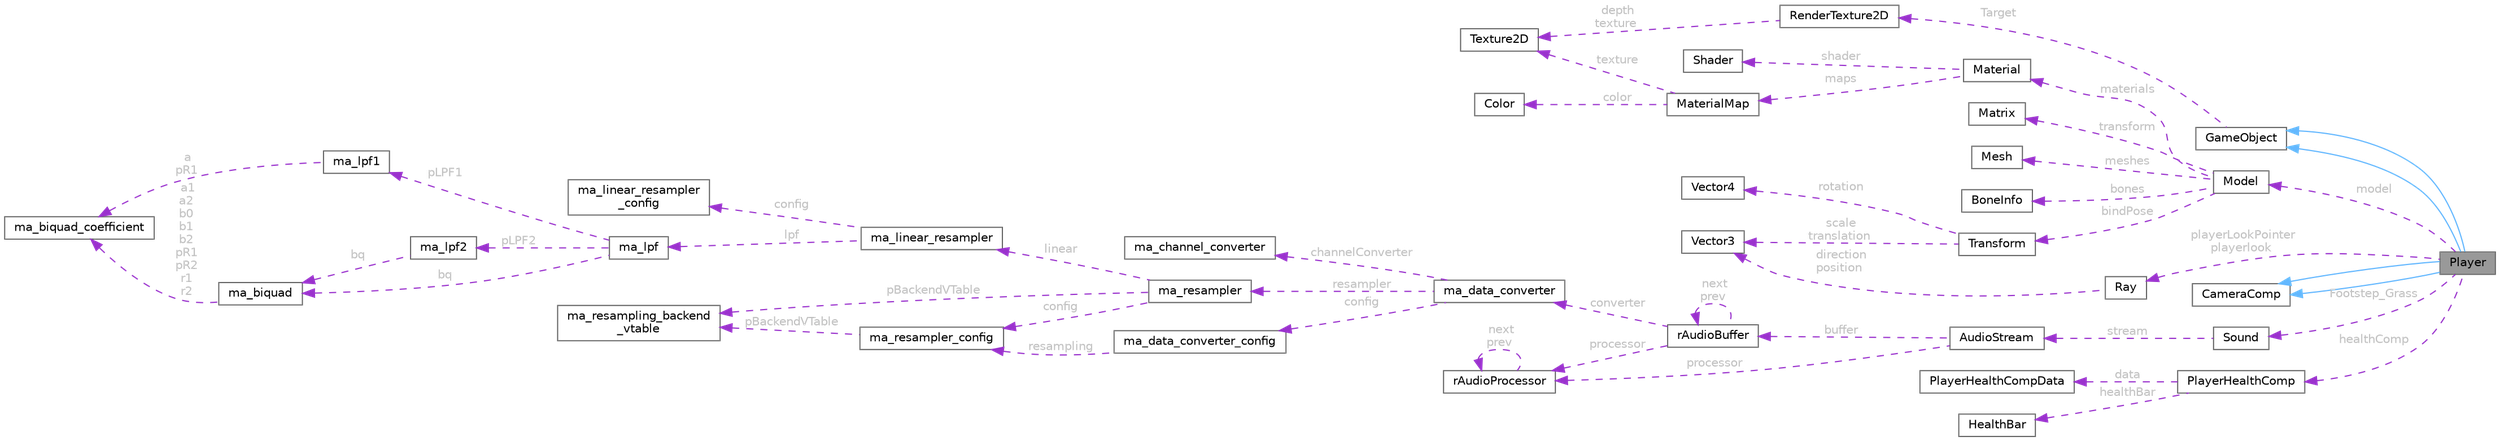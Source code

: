 digraph "Player"
{
 // LATEX_PDF_SIZE
  bgcolor="transparent";
  edge [fontname=Helvetica,fontsize=10,labelfontname=Helvetica,labelfontsize=10];
  node [fontname=Helvetica,fontsize=10,shape=box,height=0.2,width=0.4];
  rankdir="LR";
  Node1 [id="Node000001",label="Player",height=0.2,width=0.4,color="gray40", fillcolor="grey60", style="filled", fontcolor="black",tooltip=" "];
  Node2 -> Node1 [id="edge95_Node000001_Node000002",dir="back",color="steelblue1",style="solid",tooltip=" "];
  Node2 [id="Node000002",label="GameObject",height=0.2,width=0.4,color="gray40", fillcolor="white", style="filled",URL="$class_game_object.html",tooltip=" "];
  Node3 -> Node2 [id="edge96_Node000002_Node000003",dir="back",color="darkorchid3",style="dashed",tooltip=" ",label=" Target",fontcolor="grey" ];
  Node3 [id="Node000003",label="RenderTexture2D",height=0.2,width=0.4,color="gray40", fillcolor="white", style="filled",URL="$struct_render_texture2_d.html",tooltip=" "];
  Node4 -> Node3 [id="edge97_Node000003_Node000004",dir="back",color="darkorchid3",style="dashed",tooltip=" ",label=" depth\ntexture",fontcolor="grey" ];
  Node4 [id="Node000004",label="Texture2D",height=0.2,width=0.4,color="gray40", fillcolor="white", style="filled",URL="$struct_texture2_d.html",tooltip=" "];
  Node5 -> Node1 [id="edge98_Node000001_Node000005",dir="back",color="steelblue1",style="solid",tooltip=" "];
  Node5 [id="Node000005",label="CameraComp",height=0.2,width=0.4,color="gray40", fillcolor="white", style="filled",URL="$class_camera_comp.html",tooltip=" "];
  Node2 -> Node1 [id="edge99_Node000001_Node000002",dir="back",color="steelblue1",style="solid",tooltip=" "];
  Node5 -> Node1 [id="edge100_Node000001_Node000005",dir="back",color="steelblue1",style="solid",tooltip=" "];
  Node6 -> Node1 [id="edge101_Node000001_Node000006",dir="back",color="darkorchid3",style="dashed",tooltip=" ",label=" model",fontcolor="grey" ];
  Node6 [id="Node000006",label="Model",height=0.2,width=0.4,color="gray40", fillcolor="white", style="filled",URL="$struct_model.html",tooltip=" "];
  Node7 -> Node6 [id="edge102_Node000006_Node000007",dir="back",color="darkorchid3",style="dashed",tooltip=" ",label=" transform",fontcolor="grey" ];
  Node7 [id="Node000007",label="Matrix",height=0.2,width=0.4,color="gray40", fillcolor="white", style="filled",URL="$struct_matrix.html",tooltip=" "];
  Node8 -> Node6 [id="edge103_Node000006_Node000008",dir="back",color="darkorchid3",style="dashed",tooltip=" ",label=" meshes",fontcolor="grey" ];
  Node8 [id="Node000008",label="Mesh",height=0.2,width=0.4,color="gray40", fillcolor="white", style="filled",URL="$struct_mesh.html",tooltip=" "];
  Node9 -> Node6 [id="edge104_Node000006_Node000009",dir="back",color="darkorchid3",style="dashed",tooltip=" ",label=" materials",fontcolor="grey" ];
  Node9 [id="Node000009",label="Material",height=0.2,width=0.4,color="gray40", fillcolor="white", style="filled",URL="$struct_material.html",tooltip=" "];
  Node10 -> Node9 [id="edge105_Node000009_Node000010",dir="back",color="darkorchid3",style="dashed",tooltip=" ",label=" shader",fontcolor="grey" ];
  Node10 [id="Node000010",label="Shader",height=0.2,width=0.4,color="gray40", fillcolor="white", style="filled",URL="$struct_shader.html",tooltip=" "];
  Node11 -> Node9 [id="edge106_Node000009_Node000011",dir="back",color="darkorchid3",style="dashed",tooltip=" ",label=" maps",fontcolor="grey" ];
  Node11 [id="Node000011",label="MaterialMap",height=0.2,width=0.4,color="gray40", fillcolor="white", style="filled",URL="$struct_material_map.html",tooltip=" "];
  Node4 -> Node11 [id="edge107_Node000011_Node000004",dir="back",color="darkorchid3",style="dashed",tooltip=" ",label=" texture",fontcolor="grey" ];
  Node12 -> Node11 [id="edge108_Node000011_Node000012",dir="back",color="darkorchid3",style="dashed",tooltip=" ",label=" color",fontcolor="grey" ];
  Node12 [id="Node000012",label="Color",height=0.2,width=0.4,color="gray40", fillcolor="white", style="filled",URL="$struct_color.html",tooltip=" "];
  Node13 -> Node6 [id="edge109_Node000006_Node000013",dir="back",color="darkorchid3",style="dashed",tooltip=" ",label=" bones",fontcolor="grey" ];
  Node13 [id="Node000013",label="BoneInfo",height=0.2,width=0.4,color="gray40", fillcolor="white", style="filled",URL="$struct_bone_info.html",tooltip=" "];
  Node14 -> Node6 [id="edge110_Node000006_Node000014",dir="back",color="darkorchid3",style="dashed",tooltip=" ",label=" bindPose",fontcolor="grey" ];
  Node14 [id="Node000014",label="Transform",height=0.2,width=0.4,color="gray40", fillcolor="white", style="filled",URL="$struct_transform.html",tooltip=" "];
  Node15 -> Node14 [id="edge111_Node000014_Node000015",dir="back",color="darkorchid3",style="dashed",tooltip=" ",label=" scale\ntranslation",fontcolor="grey" ];
  Node15 [id="Node000015",label="Vector3",height=0.2,width=0.4,color="gray40", fillcolor="white", style="filled",URL="$struct_vector3.html",tooltip=" "];
  Node16 -> Node14 [id="edge112_Node000014_Node000016",dir="back",color="darkorchid3",style="dashed",tooltip=" ",label=" rotation",fontcolor="grey" ];
  Node16 [id="Node000016",label="Vector4",height=0.2,width=0.4,color="gray40", fillcolor="white", style="filled",URL="$struct_vector4.html",tooltip=" "];
  Node17 -> Node1 [id="edge113_Node000001_Node000017",dir="back",color="darkorchid3",style="dashed",tooltip=" ",label=" playerLookPointer\nplayerlook",fontcolor="grey" ];
  Node17 [id="Node000017",label="Ray",height=0.2,width=0.4,color="gray40", fillcolor="white", style="filled",URL="$struct_ray.html",tooltip=" "];
  Node15 -> Node17 [id="edge114_Node000017_Node000015",dir="back",color="darkorchid3",style="dashed",tooltip=" ",label=" direction\nposition",fontcolor="grey" ];
  Node18 -> Node1 [id="edge115_Node000001_Node000018",dir="back",color="darkorchid3",style="dashed",tooltip=" ",label=" Footstep_Grass",fontcolor="grey" ];
  Node18 [id="Node000018",label="Sound",height=0.2,width=0.4,color="gray40", fillcolor="white", style="filled",URL="$struct_sound.html",tooltip=" "];
  Node19 -> Node18 [id="edge116_Node000018_Node000019",dir="back",color="darkorchid3",style="dashed",tooltip=" ",label=" stream",fontcolor="grey" ];
  Node19 [id="Node000019",label="AudioStream",height=0.2,width=0.4,color="gray40", fillcolor="white", style="filled",URL="$struct_audio_stream.html",tooltip=" "];
  Node20 -> Node19 [id="edge117_Node000019_Node000020",dir="back",color="darkorchid3",style="dashed",tooltip=" ",label=" buffer",fontcolor="grey" ];
  Node20 [id="Node000020",label="rAudioBuffer",height=0.2,width=0.4,color="gray40", fillcolor="white", style="filled",URL="$structr_audio_buffer.html",tooltip=" "];
  Node21 -> Node20 [id="edge118_Node000020_Node000021",dir="back",color="darkorchid3",style="dashed",tooltip=" ",label=" converter",fontcolor="grey" ];
  Node21 [id="Node000021",label="ma_data_converter",height=0.2,width=0.4,color="gray40", fillcolor="white", style="filled",URL="$structma__data__converter.html",tooltip=" "];
  Node22 -> Node21 [id="edge119_Node000021_Node000022",dir="back",color="darkorchid3",style="dashed",tooltip=" ",label=" channelConverter",fontcolor="grey" ];
  Node22 [id="Node000022",label="ma_channel_converter",height=0.2,width=0.4,color="gray40", fillcolor="white", style="filled",URL="$structma__channel__converter.html",tooltip=" "];
  Node23 -> Node21 [id="edge120_Node000021_Node000023",dir="back",color="darkorchid3",style="dashed",tooltip=" ",label=" resampler",fontcolor="grey" ];
  Node23 [id="Node000023",label="ma_resampler",height=0.2,width=0.4,color="gray40", fillcolor="white", style="filled",URL="$structma__resampler.html",tooltip=" "];
  Node24 -> Node23 [id="edge121_Node000023_Node000024",dir="back",color="darkorchid3",style="dashed",tooltip=" ",label=" pBackendVTable",fontcolor="grey" ];
  Node24 [id="Node000024",label="ma_resampling_backend\l_vtable",height=0.2,width=0.4,color="gray40", fillcolor="white", style="filled",URL="$structma__resampling__backend__vtable.html",tooltip=" "];
  Node25 -> Node23 [id="edge122_Node000023_Node000025",dir="back",color="darkorchid3",style="dashed",tooltip=" ",label=" linear",fontcolor="grey" ];
  Node25 [id="Node000025",label="ma_linear_resampler",height=0.2,width=0.4,color="gray40", fillcolor="white", style="filled",URL="$structma__linear__resampler.html",tooltip=" "];
  Node26 -> Node25 [id="edge123_Node000025_Node000026",dir="back",color="darkorchid3",style="dashed",tooltip=" ",label=" config",fontcolor="grey" ];
  Node26 [id="Node000026",label="ma_linear_resampler\l_config",height=0.2,width=0.4,color="gray40", fillcolor="white", style="filled",URL="$structma__linear__resampler__config.html",tooltip=" "];
  Node27 -> Node25 [id="edge124_Node000025_Node000027",dir="back",color="darkorchid3",style="dashed",tooltip=" ",label=" lpf",fontcolor="grey" ];
  Node27 [id="Node000027",label="ma_lpf",height=0.2,width=0.4,color="gray40", fillcolor="white", style="filled",URL="$structma__lpf.html",tooltip=" "];
  Node28 -> Node27 [id="edge125_Node000027_Node000028",dir="back",color="darkorchid3",style="dashed",tooltip=" ",label=" pLPF1",fontcolor="grey" ];
  Node28 [id="Node000028",label="ma_lpf1",height=0.2,width=0.4,color="gray40", fillcolor="white", style="filled",URL="$structma__lpf1.html",tooltip=" "];
  Node29 -> Node28 [id="edge126_Node000028_Node000029",dir="back",color="darkorchid3",style="dashed",tooltip=" ",label=" a\npR1",fontcolor="grey" ];
  Node29 [id="Node000029",label="ma_biquad_coefficient",height=0.2,width=0.4,color="gray40", fillcolor="white", style="filled",URL="$unionma__biquad__coefficient.html",tooltip=" "];
  Node30 -> Node27 [id="edge127_Node000027_Node000030",dir="back",color="darkorchid3",style="dashed",tooltip=" ",label=" pLPF2",fontcolor="grey" ];
  Node30 [id="Node000030",label="ma_lpf2",height=0.2,width=0.4,color="gray40", fillcolor="white", style="filled",URL="$structma__lpf2.html",tooltip=" "];
  Node31 -> Node30 [id="edge128_Node000030_Node000031",dir="back",color="darkorchid3",style="dashed",tooltip=" ",label=" bq",fontcolor="grey" ];
  Node31 [id="Node000031",label="ma_biquad",height=0.2,width=0.4,color="gray40", fillcolor="white", style="filled",URL="$structma__biquad.html",tooltip=" "];
  Node29 -> Node31 [id="edge129_Node000031_Node000029",dir="back",color="darkorchid3",style="dashed",tooltip=" ",label=" a1\na2\nb0\nb1\nb2\npR1\npR2\nr1\nr2",fontcolor="grey" ];
  Node31 -> Node27 [id="edge130_Node000027_Node000031",dir="back",color="darkorchid3",style="dashed",tooltip=" ",label=" bq",fontcolor="grey" ];
  Node32 -> Node23 [id="edge131_Node000023_Node000032",dir="back",color="darkorchid3",style="dashed",tooltip=" ",label=" config",fontcolor="grey" ];
  Node32 [id="Node000032",label="ma_resampler_config",height=0.2,width=0.4,color="gray40", fillcolor="white", style="filled",URL="$structma__resampler__config.html",tooltip=" "];
  Node24 -> Node32 [id="edge132_Node000032_Node000024",dir="back",color="darkorchid3",style="dashed",tooltip=" ",label=" pBackendVTable",fontcolor="grey" ];
  Node33 -> Node21 [id="edge133_Node000021_Node000033",dir="back",color="darkorchid3",style="dashed",tooltip=" ",label=" config",fontcolor="grey" ];
  Node33 [id="Node000033",label="ma_data_converter_config",height=0.2,width=0.4,color="gray40", fillcolor="white", style="filled",URL="$structma__data__converter__config.html",tooltip=" "];
  Node32 -> Node33 [id="edge134_Node000033_Node000032",dir="back",color="darkorchid3",style="dashed",tooltip=" ",label=" resampling",fontcolor="grey" ];
  Node34 -> Node20 [id="edge135_Node000020_Node000034",dir="back",color="darkorchid3",style="dashed",tooltip=" ",label=" processor",fontcolor="grey" ];
  Node34 [id="Node000034",label="rAudioProcessor",height=0.2,width=0.4,color="gray40", fillcolor="white", style="filled",URL="$structr_audio_processor.html",tooltip=" "];
  Node34 -> Node34 [id="edge136_Node000034_Node000034",dir="back",color="darkorchid3",style="dashed",tooltip=" ",label=" next\nprev",fontcolor="grey" ];
  Node20 -> Node20 [id="edge137_Node000020_Node000020",dir="back",color="darkorchid3",style="dashed",tooltip=" ",label=" next\nprev",fontcolor="grey" ];
  Node34 -> Node19 [id="edge138_Node000019_Node000034",dir="back",color="darkorchid3",style="dashed",tooltip=" ",label=" processor",fontcolor="grey" ];
  Node35 -> Node1 [id="edge139_Node000001_Node000035",dir="back",color="darkorchid3",style="dashed",tooltip=" ",label=" healthComp",fontcolor="grey" ];
  Node35 [id="Node000035",label="PlayerHealthComp",height=0.2,width=0.4,color="gray40", fillcolor="white", style="filled",URL="$class_player_health_comp.html",tooltip=" "];
  Node36 -> Node35 [id="edge140_Node000035_Node000036",dir="back",color="darkorchid3",style="dashed",tooltip=" ",label=" data",fontcolor="grey" ];
  Node36 [id="Node000036",label="PlayerHealthCompData",height=0.2,width=0.4,color="gray40", fillcolor="white", style="filled",URL="$struct_player_health_comp_data.html",tooltip=" "];
  Node37 -> Node35 [id="edge141_Node000035_Node000037",dir="back",color="darkorchid3",style="dashed",tooltip=" ",label=" healthBar",fontcolor="grey" ];
  Node37 [id="Node000037",label="HealthBar",height=0.2,width=0.4,color="gray40", fillcolor="white", style="filled",URL="$class_health_bar.html",tooltip=" "];
}
